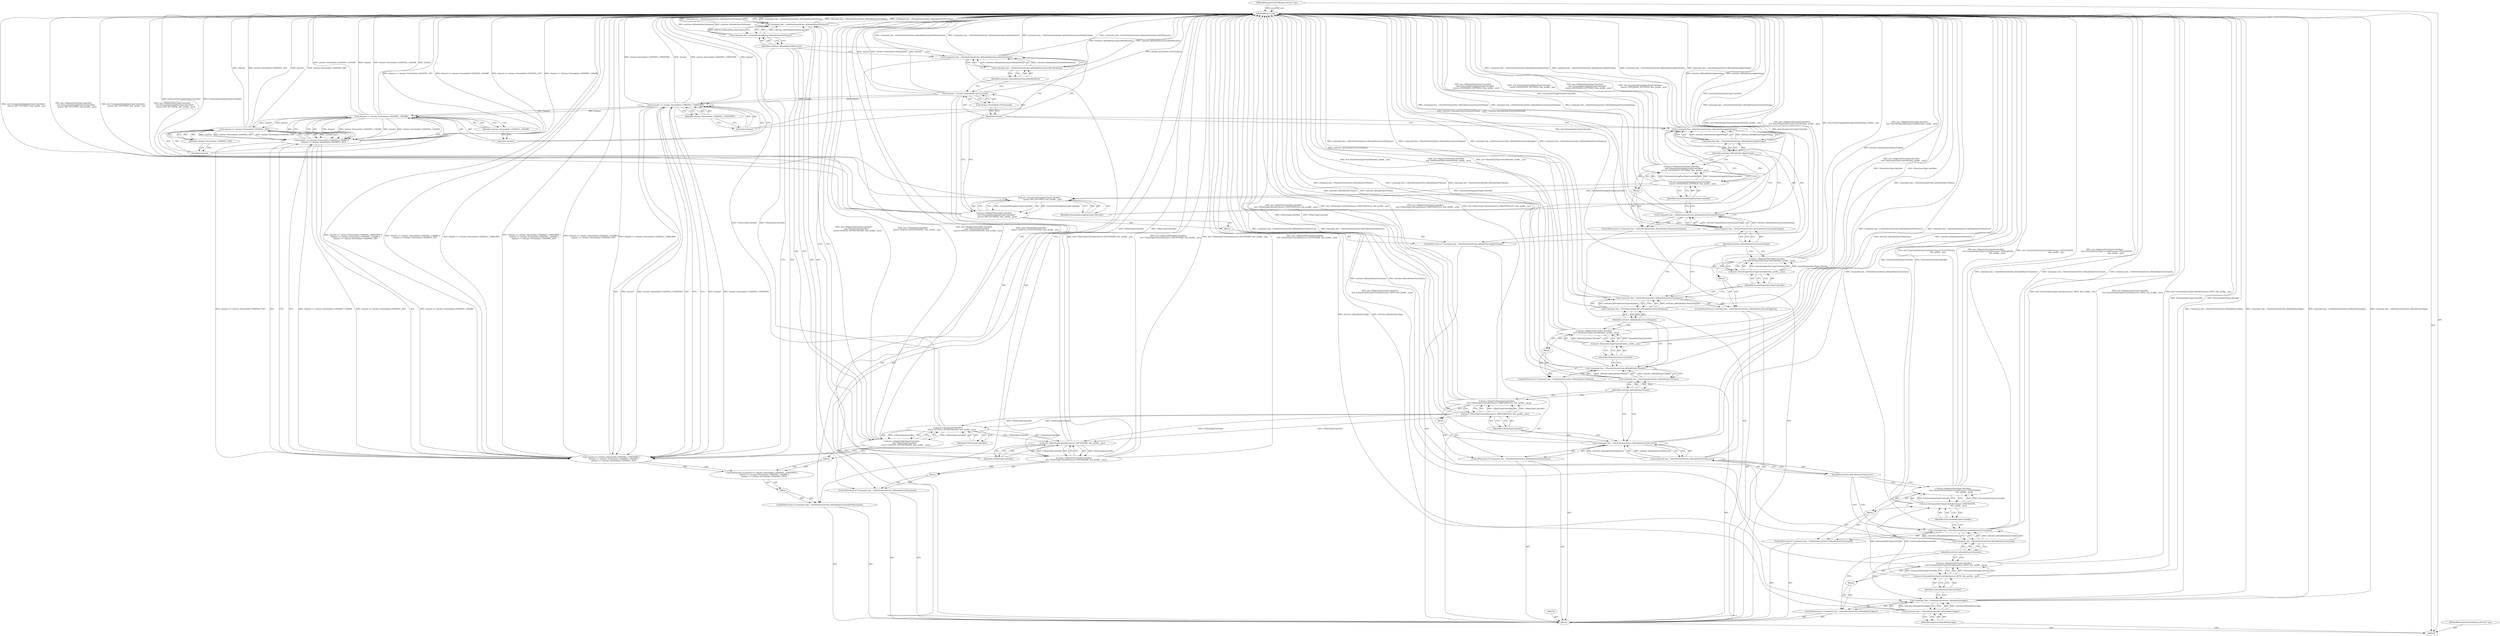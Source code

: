digraph "0_Chrome_0b53a1df69a39e0663c9e4d651de402fc3d1d10a" {
"1000192" [label="(MethodReturn,void)"];
"1000118" [label="(Identifier,ExtensionDataTypeController)"];
"1000117" [label="(Call,new ExtensionDataTypeController(syncer::EXTENSIONS,\n                                        this, profile_, pss))"];
"1000119" [label="(ControlStructure,if (!command_line_->HasSwitch(switches::kDisableSyncPreferences)))"];
"1000122" [label="(Identifier,switches::kDisableSyncPreferences)"];
"1000120" [label="(Call,!command_line_->HasSwitch(switches::kDisableSyncPreferences))"];
"1000123" [label="(Block,)"];
"1000121" [label="(Call,command_line_->HasSwitch(switches::kDisableSyncPreferences))"];
"1000124" [label="(Call,pss->RegisterDataTypeController(\n        new UIDataTypeController(syncer::PREFERENCES, this, profile_, pss)))"];
"1000126" [label="(Identifier,UIDataTypeController)"];
"1000125" [label="(Call,new UIDataTypeController(syncer::PREFERENCES, this, profile_, pss))"];
"1000102" [label="(Block,)"];
"1000101" [label="(MethodParameterIn,ProfileSyncService* pss)"];
"1000232" [label="(MethodParameterOut,ProfileSyncService* pss)"];
"1000127" [label="(ControlStructure,if (!command_line_->HasSwitch(switches::kDisableSyncThemes)))"];
"1000130" [label="(Identifier,switches::kDisableSyncThemes)"];
"1000128" [label="(Call,!command_line_->HasSwitch(switches::kDisableSyncThemes))"];
"1000131" [label="(Block,)"];
"1000129" [label="(Call,command_line_->HasSwitch(switches::kDisableSyncThemes))"];
"1000132" [label="(Call,pss->RegisterDataTypeController(\n        new ThemeDataTypeController(this, profile_, pss)))"];
"1000134" [label="(Identifier,ThemeDataTypeController)"];
"1000133" [label="(Call,new ThemeDataTypeController(this, profile_, pss))"];
"1000135" [label="(ControlStructure,if (!command_line_->HasSwitch(switches::kDisableSyncSearchEngines)))"];
"1000138" [label="(Identifier,switches::kDisableSyncSearchEngines)"];
"1000136" [label="(Call,!command_line_->HasSwitch(switches::kDisableSyncSearchEngines))"];
"1000137" [label="(Call,command_line_->HasSwitch(switches::kDisableSyncSearchEngines))"];
"1000139" [label="(Block,)"];
"1000140" [label="(Call,pss->RegisterDataTypeController(\n        new SearchEngineDataTypeController(this, profile_, pss)))"];
"1000142" [label="(Identifier,SearchEngineDataTypeController)"];
"1000141" [label="(Call,new SearchEngineDataTypeController(this, profile_, pss))"];
"1000103" [label="(ControlStructure,if (!command_line_->HasSwitch(switches::kDisableSyncApps)))"];
"1000106" [label="(Identifier,switches::kDisableSyncApps)"];
"1000104" [label="(Call,!command_line_->HasSwitch(switches::kDisableSyncApps))"];
"1000107" [label="(Block,)"];
"1000105" [label="(Call,command_line_->HasSwitch(switches::kDisableSyncApps))"];
"1000143" [label="(ControlStructure,if (!command_line_->HasSwitch(switches::kDisableSyncExtensionSettings)))"];
"1000146" [label="(Identifier,switches::kDisableSyncExtensionSettings)"];
"1000144" [label="(Call,!command_line_->HasSwitch(switches::kDisableSyncExtensionSettings))"];
"1000145" [label="(Call,command_line_->HasSwitch(switches::kDisableSyncExtensionSettings))"];
"1000147" [label="(Block,)"];
"1000148" [label="(Call,pss->RegisterDataTypeController(\n        new ExtensionSettingDataTypeController(\n            syncer::EXTENSION_SETTINGS, this, profile_, pss)))"];
"1000150" [label="(Identifier,ExtensionSettingDataTypeController)"];
"1000149" [label="(Call,new ExtensionSettingDataTypeController(\n            syncer::EXTENSION_SETTINGS, this, profile_, pss))"];
"1000151" [label="(ControlStructure,if (!command_line_->HasSwitch(switches::kDisableSyncAppSettings)))"];
"1000154" [label="(Identifier,switches::kDisableSyncAppSettings)"];
"1000152" [label="(Call,!command_line_->HasSwitch(switches::kDisableSyncAppSettings))"];
"1000155" [label="(Block,)"];
"1000153" [label="(Call,command_line_->HasSwitch(switches::kDisableSyncAppSettings))"];
"1000156" [label="(Call,pss->RegisterDataTypeController(\n        new ExtensionSettingDataTypeController(\n            syncer::APP_SETTINGS, this, profile_, pss)))"];
"1000158" [label="(Identifier,ExtensionSettingDataTypeController)"];
"1000157" [label="(Call,new ExtensionSettingDataTypeController(\n            syncer::APP_SETTINGS, this, profile_, pss))"];
"1000108" [label="(Call,pss->RegisterDataTypeController(\n        new ExtensionDataTypeController(syncer::APPS, this, profile_, pss)))"];
"1000160" [label="(Call,channel = chrome::VersionInfo::GetChannel())"];
"1000161" [label="(Identifier,channel)"];
"1000162" [label="(Call,chrome::VersionInfo::GetChannel())"];
"1000163" [label="(ControlStructure,if (!command_line_->HasSwitch(switches::kDisableSyncSyncedNotifications)))"];
"1000166" [label="(Identifier,switches::kDisableSyncSyncedNotifications)"];
"1000164" [label="(Call,!command_line_->HasSwitch(switches::kDisableSyncSyncedNotifications))"];
"1000165" [label="(Call,command_line_->HasSwitch(switches::kDisableSyncSyncedNotifications))"];
"1000167" [label="(Block,)"];
"1000172" [label="(Identifier,chrome::VersionInfo::CHANNEL_UNKNOWN)"];
"1000168" [label="(ControlStructure,if (channel == chrome::VersionInfo::CHANNEL_UNKNOWN ||\n        channel == chrome::VersionInfo::CHANNEL_CANARY ||\n        channel == chrome::VersionInfo::CHANNEL_DEV))"];
"1000169" [label="(Call,channel == chrome::VersionInfo::CHANNEL_UNKNOWN ||\n        channel == chrome::VersionInfo::CHANNEL_CANARY ||\n        channel == chrome::VersionInfo::CHANNEL_DEV)"];
"1000170" [label="(Call,channel == chrome::VersionInfo::CHANNEL_UNKNOWN)"];
"1000171" [label="(Identifier,channel)"];
"1000176" [label="(Identifier,chrome::VersionInfo::CHANNEL_CANARY)"];
"1000173" [label="(Call,channel == chrome::VersionInfo::CHANNEL_CANARY ||\n        channel == chrome::VersionInfo::CHANNEL_DEV)"];
"1000174" [label="(Call,channel == chrome::VersionInfo::CHANNEL_CANARY)"];
"1000175" [label="(Identifier,channel)"];
"1000179" [label="(Identifier,chrome::VersionInfo::CHANNEL_DEV)"];
"1000180" [label="(Block,)"];
"1000177" [label="(Call,channel == chrome::VersionInfo::CHANNEL_DEV)"];
"1000178" [label="(Identifier,channel)"];
"1000181" [label="(Call,pss->RegisterDataTypeController(\n          new UIDataTypeController(\n              syncer::SYNCED_NOTIFICATIONS, this, profile_, pss)))"];
"1000182" [label="(Call,new UIDataTypeController(\n              syncer::SYNCED_NOTIFICATIONS, this, profile_, pss))"];
"1000183" [label="(Identifier,UIDataTypeController)"];
"1000110" [label="(Identifier,ExtensionDataTypeController)"];
"1000109" [label="(Call,new ExtensionDataTypeController(syncer::APPS, this, profile_, pss))"];
"1000184" [label="(ControlStructure,if (!command_line_->HasSwitch(switches::kDisableSyncDictionary)))"];
"1000187" [label="(Identifier,switches::kDisableSyncDictionary)"];
"1000185" [label="(Call,!command_line_->HasSwitch(switches::kDisableSyncDictionary))"];
"1000188" [label="(Block,)"];
"1000186" [label="(Call,command_line_->HasSwitch(switches::kDisableSyncDictionary))"];
"1000189" [label="(Call,pss->RegisterDataTypeController(\n        new UIDataTypeController(syncer::DICTIONARY, this, profile_, pss)))"];
"1000191" [label="(Identifier,UIDataTypeController)"];
"1000190" [label="(Call,new UIDataTypeController(syncer::DICTIONARY, this, profile_, pss))"];
"1000111" [label="(ControlStructure,if (!command_line_->HasSwitch(switches::kDisableSyncExtensions)))"];
"1000114" [label="(Identifier,switches::kDisableSyncExtensions)"];
"1000112" [label="(Call,!command_line_->HasSwitch(switches::kDisableSyncExtensions))"];
"1000115" [label="(Block,)"];
"1000113" [label="(Call,command_line_->HasSwitch(switches::kDisableSyncExtensions))"];
"1000116" [label="(Call,pss->RegisterDataTypeController(\n        new ExtensionDataTypeController(syncer::EXTENSIONS,\n                                        this, profile_, pss)))"];
"1000192" -> "1000100"  [label="AST: "];
"1000192" -> "1000189"  [label="CFG: "];
"1000192" -> "1000185"  [label="CFG: "];
"1000124" -> "1000192"  [label="DDG: new UIDataTypeController(syncer::PREFERENCES, this, profile_, pss)"];
"1000124" -> "1000192"  [label="DDG: pss->RegisterDataTypeController(\n        new UIDataTypeController(syncer::PREFERENCES, this, profile_, pss))"];
"1000108" -> "1000192"  [label="DDG: pss->RegisterDataTypeController(\n        new ExtensionDataTypeController(syncer::APPS, this, profile_, pss))"];
"1000108" -> "1000192"  [label="DDG: new ExtensionDataTypeController(syncer::APPS, this, profile_, pss)"];
"1000185" -> "1000192"  [label="DDG: !command_line_->HasSwitch(switches::kDisableSyncDictionary)"];
"1000185" -> "1000192"  [label="DDG: command_line_->HasSwitch(switches::kDisableSyncDictionary)"];
"1000156" -> "1000192"  [label="DDG: new ExtensionSettingDataTypeController(\n            syncer::APP_SETTINGS, this, profile_, pss)"];
"1000156" -> "1000192"  [label="DDG: pss->RegisterDataTypeController(\n        new ExtensionSettingDataTypeController(\n            syncer::APP_SETTINGS, this, profile_, pss))"];
"1000104" -> "1000192"  [label="DDG: command_line_->HasSwitch(switches::kDisableSyncApps)"];
"1000104" -> "1000192"  [label="DDG: !command_line_->HasSwitch(switches::kDisableSyncApps)"];
"1000181" -> "1000192"  [label="DDG: pss->RegisterDataTypeController(\n          new UIDataTypeController(\n              syncer::SYNCED_NOTIFICATIONS, this, profile_, pss))"];
"1000181" -> "1000192"  [label="DDG: new UIDataTypeController(\n              syncer::SYNCED_NOTIFICATIONS, this, profile_, pss)"];
"1000152" -> "1000192"  [label="DDG: command_line_->HasSwitch(switches::kDisableSyncAppSettings)"];
"1000152" -> "1000192"  [label="DDG: !command_line_->HasSwitch(switches::kDisableSyncAppSettings)"];
"1000117" -> "1000192"  [label="DDG: ExtensionDataTypeController"];
"1000153" -> "1000192"  [label="DDG: switches::kDisableSyncAppSettings"];
"1000177" -> "1000192"  [label="DDG: channel"];
"1000177" -> "1000192"  [label="DDG: chrome::VersionInfo::CHANNEL_DEV"];
"1000116" -> "1000192"  [label="DDG: new ExtensionDataTypeController(syncer::EXTENSIONS,\n                                        this, profile_, pss)"];
"1000116" -> "1000192"  [label="DDG: pss->RegisterDataTypeController(\n        new ExtensionDataTypeController(syncer::EXTENSIONS,\n                                        this, profile_, pss))"];
"1000129" -> "1000192"  [label="DDG: switches::kDisableSyncThemes"];
"1000164" -> "1000192"  [label="DDG: !command_line_->HasSwitch(switches::kDisableSyncSyncedNotifications)"];
"1000164" -> "1000192"  [label="DDG: command_line_->HasSwitch(switches::kDisableSyncSyncedNotifications)"];
"1000125" -> "1000192"  [label="DDG: UIDataTypeController"];
"1000170" -> "1000192"  [label="DDG: chrome::VersionInfo::CHANNEL_UNKNOWN"];
"1000170" -> "1000192"  [label="DDG: channel"];
"1000186" -> "1000192"  [label="DDG: switches::kDisableSyncDictionary"];
"1000141" -> "1000192"  [label="DDG: SearchEngineDataTypeController"];
"1000169" -> "1000192"  [label="DDG: channel == chrome::VersionInfo::CHANNEL_UNKNOWN ||\n        channel == chrome::VersionInfo::CHANNEL_CANARY ||\n        channel == chrome::VersionInfo::CHANNEL_DEV"];
"1000169" -> "1000192"  [label="DDG: channel == chrome::VersionInfo::CHANNEL_CANARY ||\n        channel == chrome::VersionInfo::CHANNEL_DEV"];
"1000169" -> "1000192"  [label="DDG: channel == chrome::VersionInfo::CHANNEL_UNKNOWN"];
"1000189" -> "1000192"  [label="DDG: new UIDataTypeController(syncer::DICTIONARY, this, profile_, pss)"];
"1000189" -> "1000192"  [label="DDG: pss->RegisterDataTypeController(\n        new UIDataTypeController(syncer::DICTIONARY, this, profile_, pss))"];
"1000113" -> "1000192"  [label="DDG: switches::kDisableSyncExtensions"];
"1000132" -> "1000192"  [label="DDG: pss->RegisterDataTypeController(\n        new ThemeDataTypeController(this, profile_, pss))"];
"1000132" -> "1000192"  [label="DDG: new ThemeDataTypeController(this, profile_, pss)"];
"1000140" -> "1000192"  [label="DDG: new SearchEngineDataTypeController(this, profile_, pss)"];
"1000140" -> "1000192"  [label="DDG: pss->RegisterDataTypeController(\n        new SearchEngineDataTypeController(this, profile_, pss))"];
"1000165" -> "1000192"  [label="DDG: switches::kDisableSyncSyncedNotifications"];
"1000128" -> "1000192"  [label="DDG: command_line_->HasSwitch(switches::kDisableSyncThemes)"];
"1000128" -> "1000192"  [label="DDG: !command_line_->HasSwitch(switches::kDisableSyncThemes)"];
"1000157" -> "1000192"  [label="DDG: ExtensionSettingDataTypeController"];
"1000144" -> "1000192"  [label="DDG: !command_line_->HasSwitch(switches::kDisableSyncExtensionSettings)"];
"1000144" -> "1000192"  [label="DDG: command_line_->HasSwitch(switches::kDisableSyncExtensionSettings)"];
"1000133" -> "1000192"  [label="DDG: ThemeDataTypeController"];
"1000190" -> "1000192"  [label="DDG: UIDataTypeController"];
"1000120" -> "1000192"  [label="DDG: command_line_->HasSwitch(switches::kDisableSyncPreferences)"];
"1000120" -> "1000192"  [label="DDG: !command_line_->HasSwitch(switches::kDisableSyncPreferences)"];
"1000148" -> "1000192"  [label="DDG: new ExtensionSettingDataTypeController(\n            syncer::EXTENSION_SETTINGS, this, profile_, pss)"];
"1000148" -> "1000192"  [label="DDG: pss->RegisterDataTypeController(\n        new ExtensionSettingDataTypeController(\n            syncer::EXTENSION_SETTINGS, this, profile_, pss))"];
"1000174" -> "1000192"  [label="DDG: chrome::VersionInfo::CHANNEL_CANARY"];
"1000174" -> "1000192"  [label="DDG: channel"];
"1000112" -> "1000192"  [label="DDG: !command_line_->HasSwitch(switches::kDisableSyncExtensions)"];
"1000112" -> "1000192"  [label="DDG: command_line_->HasSwitch(switches::kDisableSyncExtensions)"];
"1000101" -> "1000192"  [label="DDG: pss"];
"1000109" -> "1000192"  [label="DDG: ExtensionDataTypeController"];
"1000136" -> "1000192"  [label="DDG: !command_line_->HasSwitch(switches::kDisableSyncSearchEngines)"];
"1000136" -> "1000192"  [label="DDG: command_line_->HasSwitch(switches::kDisableSyncSearchEngines)"];
"1000121" -> "1000192"  [label="DDG: switches::kDisableSyncPreferences"];
"1000173" -> "1000192"  [label="DDG: channel == chrome::VersionInfo::CHANNEL_DEV"];
"1000173" -> "1000192"  [label="DDG: channel == chrome::VersionInfo::CHANNEL_CANARY"];
"1000149" -> "1000192"  [label="DDG: ExtensionSettingDataTypeController"];
"1000137" -> "1000192"  [label="DDG: switches::kDisableSyncSearchEngines"];
"1000160" -> "1000192"  [label="DDG: chrome::VersionInfo::GetChannel()"];
"1000160" -> "1000192"  [label="DDG: channel"];
"1000145" -> "1000192"  [label="DDG: switches::kDisableSyncExtensionSettings"];
"1000182" -> "1000192"  [label="DDG: UIDataTypeController"];
"1000105" -> "1000192"  [label="DDG: switches::kDisableSyncApps"];
"1000118" -> "1000117"  [label="AST: "];
"1000118" -> "1000112"  [label="CFG: "];
"1000117" -> "1000118"  [label="CFG: "];
"1000117" -> "1000116"  [label="AST: "];
"1000117" -> "1000118"  [label="CFG: "];
"1000118" -> "1000117"  [label="AST: "];
"1000116" -> "1000117"  [label="CFG: "];
"1000117" -> "1000192"  [label="DDG: ExtensionDataTypeController"];
"1000117" -> "1000116"  [label="DDG: ExtensionDataTypeController"];
"1000109" -> "1000117"  [label="DDG: ExtensionDataTypeController"];
"1000119" -> "1000102"  [label="AST: "];
"1000120" -> "1000119"  [label="AST: "];
"1000123" -> "1000119"  [label="AST: "];
"1000122" -> "1000121"  [label="AST: "];
"1000122" -> "1000116"  [label="CFG: "];
"1000122" -> "1000112"  [label="CFG: "];
"1000121" -> "1000122"  [label="CFG: "];
"1000120" -> "1000119"  [label="AST: "];
"1000120" -> "1000121"  [label="CFG: "];
"1000121" -> "1000120"  [label="AST: "];
"1000126" -> "1000120"  [label="CFG: "];
"1000130" -> "1000120"  [label="CFG: "];
"1000120" -> "1000192"  [label="DDG: command_line_->HasSwitch(switches::kDisableSyncPreferences)"];
"1000120" -> "1000192"  [label="DDG: !command_line_->HasSwitch(switches::kDisableSyncPreferences)"];
"1000121" -> "1000120"  [label="DDG: switches::kDisableSyncPreferences"];
"1000123" -> "1000119"  [label="AST: "];
"1000124" -> "1000123"  [label="AST: "];
"1000121" -> "1000120"  [label="AST: "];
"1000121" -> "1000122"  [label="CFG: "];
"1000122" -> "1000121"  [label="AST: "];
"1000120" -> "1000121"  [label="CFG: "];
"1000121" -> "1000192"  [label="DDG: switches::kDisableSyncPreferences"];
"1000121" -> "1000120"  [label="DDG: switches::kDisableSyncPreferences"];
"1000124" -> "1000123"  [label="AST: "];
"1000124" -> "1000125"  [label="CFG: "];
"1000125" -> "1000124"  [label="AST: "];
"1000130" -> "1000124"  [label="CFG: "];
"1000124" -> "1000192"  [label="DDG: new UIDataTypeController(syncer::PREFERENCES, this, profile_, pss)"];
"1000124" -> "1000192"  [label="DDG: pss->RegisterDataTypeController(\n        new UIDataTypeController(syncer::PREFERENCES, this, profile_, pss))"];
"1000125" -> "1000124"  [label="DDG: UIDataTypeController"];
"1000126" -> "1000125"  [label="AST: "];
"1000126" -> "1000120"  [label="CFG: "];
"1000125" -> "1000126"  [label="CFG: "];
"1000125" -> "1000124"  [label="AST: "];
"1000125" -> "1000126"  [label="CFG: "];
"1000126" -> "1000125"  [label="AST: "];
"1000124" -> "1000125"  [label="CFG: "];
"1000125" -> "1000192"  [label="DDG: UIDataTypeController"];
"1000125" -> "1000124"  [label="DDG: UIDataTypeController"];
"1000125" -> "1000182"  [label="DDG: UIDataTypeController"];
"1000125" -> "1000190"  [label="DDG: UIDataTypeController"];
"1000102" -> "1000100"  [label="AST: "];
"1000103" -> "1000102"  [label="AST: "];
"1000111" -> "1000102"  [label="AST: "];
"1000119" -> "1000102"  [label="AST: "];
"1000127" -> "1000102"  [label="AST: "];
"1000135" -> "1000102"  [label="AST: "];
"1000143" -> "1000102"  [label="AST: "];
"1000151" -> "1000102"  [label="AST: "];
"1000159" -> "1000102"  [label="AST: "];
"1000160" -> "1000102"  [label="AST: "];
"1000163" -> "1000102"  [label="AST: "];
"1000184" -> "1000102"  [label="AST: "];
"1000101" -> "1000100"  [label="AST: "];
"1000101" -> "1000192"  [label="DDG: pss"];
"1000232" -> "1000100"  [label="AST: "];
"1000127" -> "1000102"  [label="AST: "];
"1000128" -> "1000127"  [label="AST: "];
"1000131" -> "1000127"  [label="AST: "];
"1000130" -> "1000129"  [label="AST: "];
"1000130" -> "1000124"  [label="CFG: "];
"1000130" -> "1000120"  [label="CFG: "];
"1000129" -> "1000130"  [label="CFG: "];
"1000128" -> "1000127"  [label="AST: "];
"1000128" -> "1000129"  [label="CFG: "];
"1000129" -> "1000128"  [label="AST: "];
"1000134" -> "1000128"  [label="CFG: "];
"1000138" -> "1000128"  [label="CFG: "];
"1000128" -> "1000192"  [label="DDG: command_line_->HasSwitch(switches::kDisableSyncThemes)"];
"1000128" -> "1000192"  [label="DDG: !command_line_->HasSwitch(switches::kDisableSyncThemes)"];
"1000129" -> "1000128"  [label="DDG: switches::kDisableSyncThemes"];
"1000131" -> "1000127"  [label="AST: "];
"1000132" -> "1000131"  [label="AST: "];
"1000129" -> "1000128"  [label="AST: "];
"1000129" -> "1000130"  [label="CFG: "];
"1000130" -> "1000129"  [label="AST: "];
"1000128" -> "1000129"  [label="CFG: "];
"1000129" -> "1000192"  [label="DDG: switches::kDisableSyncThemes"];
"1000129" -> "1000128"  [label="DDG: switches::kDisableSyncThemes"];
"1000132" -> "1000131"  [label="AST: "];
"1000132" -> "1000133"  [label="CFG: "];
"1000133" -> "1000132"  [label="AST: "];
"1000138" -> "1000132"  [label="CFG: "];
"1000132" -> "1000192"  [label="DDG: pss->RegisterDataTypeController(\n        new ThemeDataTypeController(this, profile_, pss))"];
"1000132" -> "1000192"  [label="DDG: new ThemeDataTypeController(this, profile_, pss)"];
"1000133" -> "1000132"  [label="DDG: ThemeDataTypeController"];
"1000134" -> "1000133"  [label="AST: "];
"1000134" -> "1000128"  [label="CFG: "];
"1000133" -> "1000134"  [label="CFG: "];
"1000133" -> "1000132"  [label="AST: "];
"1000133" -> "1000134"  [label="CFG: "];
"1000134" -> "1000133"  [label="AST: "];
"1000132" -> "1000133"  [label="CFG: "];
"1000133" -> "1000192"  [label="DDG: ThemeDataTypeController"];
"1000133" -> "1000132"  [label="DDG: ThemeDataTypeController"];
"1000135" -> "1000102"  [label="AST: "];
"1000136" -> "1000135"  [label="AST: "];
"1000139" -> "1000135"  [label="AST: "];
"1000138" -> "1000137"  [label="AST: "];
"1000138" -> "1000132"  [label="CFG: "];
"1000138" -> "1000128"  [label="CFG: "];
"1000137" -> "1000138"  [label="CFG: "];
"1000136" -> "1000135"  [label="AST: "];
"1000136" -> "1000137"  [label="CFG: "];
"1000137" -> "1000136"  [label="AST: "];
"1000142" -> "1000136"  [label="CFG: "];
"1000146" -> "1000136"  [label="CFG: "];
"1000136" -> "1000192"  [label="DDG: !command_line_->HasSwitch(switches::kDisableSyncSearchEngines)"];
"1000136" -> "1000192"  [label="DDG: command_line_->HasSwitch(switches::kDisableSyncSearchEngines)"];
"1000137" -> "1000136"  [label="DDG: switches::kDisableSyncSearchEngines"];
"1000137" -> "1000136"  [label="AST: "];
"1000137" -> "1000138"  [label="CFG: "];
"1000138" -> "1000137"  [label="AST: "];
"1000136" -> "1000137"  [label="CFG: "];
"1000137" -> "1000192"  [label="DDG: switches::kDisableSyncSearchEngines"];
"1000137" -> "1000136"  [label="DDG: switches::kDisableSyncSearchEngines"];
"1000139" -> "1000135"  [label="AST: "];
"1000140" -> "1000139"  [label="AST: "];
"1000140" -> "1000139"  [label="AST: "];
"1000140" -> "1000141"  [label="CFG: "];
"1000141" -> "1000140"  [label="AST: "];
"1000146" -> "1000140"  [label="CFG: "];
"1000140" -> "1000192"  [label="DDG: new SearchEngineDataTypeController(this, profile_, pss)"];
"1000140" -> "1000192"  [label="DDG: pss->RegisterDataTypeController(\n        new SearchEngineDataTypeController(this, profile_, pss))"];
"1000141" -> "1000140"  [label="DDG: SearchEngineDataTypeController"];
"1000142" -> "1000141"  [label="AST: "];
"1000142" -> "1000136"  [label="CFG: "];
"1000141" -> "1000142"  [label="CFG: "];
"1000141" -> "1000140"  [label="AST: "];
"1000141" -> "1000142"  [label="CFG: "];
"1000142" -> "1000141"  [label="AST: "];
"1000140" -> "1000141"  [label="CFG: "];
"1000141" -> "1000192"  [label="DDG: SearchEngineDataTypeController"];
"1000141" -> "1000140"  [label="DDG: SearchEngineDataTypeController"];
"1000103" -> "1000102"  [label="AST: "];
"1000104" -> "1000103"  [label="AST: "];
"1000107" -> "1000103"  [label="AST: "];
"1000106" -> "1000105"  [label="AST: "];
"1000106" -> "1000100"  [label="CFG: "];
"1000105" -> "1000106"  [label="CFG: "];
"1000104" -> "1000103"  [label="AST: "];
"1000104" -> "1000105"  [label="CFG: "];
"1000105" -> "1000104"  [label="AST: "];
"1000110" -> "1000104"  [label="CFG: "];
"1000114" -> "1000104"  [label="CFG: "];
"1000104" -> "1000192"  [label="DDG: command_line_->HasSwitch(switches::kDisableSyncApps)"];
"1000104" -> "1000192"  [label="DDG: !command_line_->HasSwitch(switches::kDisableSyncApps)"];
"1000105" -> "1000104"  [label="DDG: switches::kDisableSyncApps"];
"1000107" -> "1000103"  [label="AST: "];
"1000108" -> "1000107"  [label="AST: "];
"1000105" -> "1000104"  [label="AST: "];
"1000105" -> "1000106"  [label="CFG: "];
"1000106" -> "1000105"  [label="AST: "];
"1000104" -> "1000105"  [label="CFG: "];
"1000105" -> "1000192"  [label="DDG: switches::kDisableSyncApps"];
"1000105" -> "1000104"  [label="DDG: switches::kDisableSyncApps"];
"1000143" -> "1000102"  [label="AST: "];
"1000144" -> "1000143"  [label="AST: "];
"1000147" -> "1000143"  [label="AST: "];
"1000146" -> "1000145"  [label="AST: "];
"1000146" -> "1000140"  [label="CFG: "];
"1000146" -> "1000136"  [label="CFG: "];
"1000145" -> "1000146"  [label="CFG: "];
"1000144" -> "1000143"  [label="AST: "];
"1000144" -> "1000145"  [label="CFG: "];
"1000145" -> "1000144"  [label="AST: "];
"1000150" -> "1000144"  [label="CFG: "];
"1000154" -> "1000144"  [label="CFG: "];
"1000144" -> "1000192"  [label="DDG: !command_line_->HasSwitch(switches::kDisableSyncExtensionSettings)"];
"1000144" -> "1000192"  [label="DDG: command_line_->HasSwitch(switches::kDisableSyncExtensionSettings)"];
"1000145" -> "1000144"  [label="DDG: switches::kDisableSyncExtensionSettings"];
"1000145" -> "1000144"  [label="AST: "];
"1000145" -> "1000146"  [label="CFG: "];
"1000146" -> "1000145"  [label="AST: "];
"1000144" -> "1000145"  [label="CFG: "];
"1000145" -> "1000192"  [label="DDG: switches::kDisableSyncExtensionSettings"];
"1000145" -> "1000144"  [label="DDG: switches::kDisableSyncExtensionSettings"];
"1000147" -> "1000143"  [label="AST: "];
"1000148" -> "1000147"  [label="AST: "];
"1000148" -> "1000147"  [label="AST: "];
"1000148" -> "1000149"  [label="CFG: "];
"1000149" -> "1000148"  [label="AST: "];
"1000154" -> "1000148"  [label="CFG: "];
"1000148" -> "1000192"  [label="DDG: new ExtensionSettingDataTypeController(\n            syncer::EXTENSION_SETTINGS, this, profile_, pss)"];
"1000148" -> "1000192"  [label="DDG: pss->RegisterDataTypeController(\n        new ExtensionSettingDataTypeController(\n            syncer::EXTENSION_SETTINGS, this, profile_, pss))"];
"1000149" -> "1000148"  [label="DDG: ExtensionSettingDataTypeController"];
"1000150" -> "1000149"  [label="AST: "];
"1000150" -> "1000144"  [label="CFG: "];
"1000149" -> "1000150"  [label="CFG: "];
"1000149" -> "1000148"  [label="AST: "];
"1000149" -> "1000150"  [label="CFG: "];
"1000150" -> "1000149"  [label="AST: "];
"1000148" -> "1000149"  [label="CFG: "];
"1000149" -> "1000192"  [label="DDG: ExtensionSettingDataTypeController"];
"1000149" -> "1000148"  [label="DDG: ExtensionSettingDataTypeController"];
"1000149" -> "1000157"  [label="DDG: ExtensionSettingDataTypeController"];
"1000151" -> "1000102"  [label="AST: "];
"1000152" -> "1000151"  [label="AST: "];
"1000155" -> "1000151"  [label="AST: "];
"1000154" -> "1000153"  [label="AST: "];
"1000154" -> "1000148"  [label="CFG: "];
"1000154" -> "1000144"  [label="CFG: "];
"1000153" -> "1000154"  [label="CFG: "];
"1000152" -> "1000151"  [label="AST: "];
"1000152" -> "1000153"  [label="CFG: "];
"1000153" -> "1000152"  [label="AST: "];
"1000158" -> "1000152"  [label="CFG: "];
"1000161" -> "1000152"  [label="CFG: "];
"1000152" -> "1000192"  [label="DDG: command_line_->HasSwitch(switches::kDisableSyncAppSettings)"];
"1000152" -> "1000192"  [label="DDG: !command_line_->HasSwitch(switches::kDisableSyncAppSettings)"];
"1000153" -> "1000152"  [label="DDG: switches::kDisableSyncAppSettings"];
"1000155" -> "1000151"  [label="AST: "];
"1000156" -> "1000155"  [label="AST: "];
"1000153" -> "1000152"  [label="AST: "];
"1000153" -> "1000154"  [label="CFG: "];
"1000154" -> "1000153"  [label="AST: "];
"1000152" -> "1000153"  [label="CFG: "];
"1000153" -> "1000192"  [label="DDG: switches::kDisableSyncAppSettings"];
"1000153" -> "1000152"  [label="DDG: switches::kDisableSyncAppSettings"];
"1000156" -> "1000155"  [label="AST: "];
"1000156" -> "1000157"  [label="CFG: "];
"1000157" -> "1000156"  [label="AST: "];
"1000161" -> "1000156"  [label="CFG: "];
"1000156" -> "1000192"  [label="DDG: new ExtensionSettingDataTypeController(\n            syncer::APP_SETTINGS, this, profile_, pss)"];
"1000156" -> "1000192"  [label="DDG: pss->RegisterDataTypeController(\n        new ExtensionSettingDataTypeController(\n            syncer::APP_SETTINGS, this, profile_, pss))"];
"1000157" -> "1000156"  [label="DDG: ExtensionSettingDataTypeController"];
"1000158" -> "1000157"  [label="AST: "];
"1000158" -> "1000152"  [label="CFG: "];
"1000157" -> "1000158"  [label="CFG: "];
"1000157" -> "1000156"  [label="AST: "];
"1000157" -> "1000158"  [label="CFG: "];
"1000158" -> "1000157"  [label="AST: "];
"1000156" -> "1000157"  [label="CFG: "];
"1000157" -> "1000192"  [label="DDG: ExtensionSettingDataTypeController"];
"1000157" -> "1000156"  [label="DDG: ExtensionSettingDataTypeController"];
"1000149" -> "1000157"  [label="DDG: ExtensionSettingDataTypeController"];
"1000108" -> "1000107"  [label="AST: "];
"1000108" -> "1000109"  [label="CFG: "];
"1000109" -> "1000108"  [label="AST: "];
"1000114" -> "1000108"  [label="CFG: "];
"1000108" -> "1000192"  [label="DDG: pss->RegisterDataTypeController(\n        new ExtensionDataTypeController(syncer::APPS, this, profile_, pss))"];
"1000108" -> "1000192"  [label="DDG: new ExtensionDataTypeController(syncer::APPS, this, profile_, pss)"];
"1000109" -> "1000108"  [label="DDG: ExtensionDataTypeController"];
"1000160" -> "1000102"  [label="AST: "];
"1000160" -> "1000162"  [label="CFG: "];
"1000161" -> "1000160"  [label="AST: "];
"1000162" -> "1000160"  [label="AST: "];
"1000166" -> "1000160"  [label="CFG: "];
"1000160" -> "1000192"  [label="DDG: chrome::VersionInfo::GetChannel()"];
"1000160" -> "1000192"  [label="DDG: channel"];
"1000160" -> "1000170"  [label="DDG: channel"];
"1000161" -> "1000160"  [label="AST: "];
"1000161" -> "1000156"  [label="CFG: "];
"1000161" -> "1000152"  [label="CFG: "];
"1000162" -> "1000161"  [label="CFG: "];
"1000162" -> "1000160"  [label="AST: "];
"1000162" -> "1000161"  [label="CFG: "];
"1000160" -> "1000162"  [label="CFG: "];
"1000163" -> "1000102"  [label="AST: "];
"1000164" -> "1000163"  [label="AST: "];
"1000167" -> "1000163"  [label="AST: "];
"1000166" -> "1000165"  [label="AST: "];
"1000166" -> "1000160"  [label="CFG: "];
"1000165" -> "1000166"  [label="CFG: "];
"1000164" -> "1000163"  [label="AST: "];
"1000164" -> "1000165"  [label="CFG: "];
"1000165" -> "1000164"  [label="AST: "];
"1000171" -> "1000164"  [label="CFG: "];
"1000187" -> "1000164"  [label="CFG: "];
"1000164" -> "1000192"  [label="DDG: !command_line_->HasSwitch(switches::kDisableSyncSyncedNotifications)"];
"1000164" -> "1000192"  [label="DDG: command_line_->HasSwitch(switches::kDisableSyncSyncedNotifications)"];
"1000165" -> "1000164"  [label="DDG: switches::kDisableSyncSyncedNotifications"];
"1000165" -> "1000164"  [label="AST: "];
"1000165" -> "1000166"  [label="CFG: "];
"1000166" -> "1000165"  [label="AST: "];
"1000164" -> "1000165"  [label="CFG: "];
"1000165" -> "1000192"  [label="DDG: switches::kDisableSyncSyncedNotifications"];
"1000165" -> "1000164"  [label="DDG: switches::kDisableSyncSyncedNotifications"];
"1000167" -> "1000163"  [label="AST: "];
"1000168" -> "1000167"  [label="AST: "];
"1000172" -> "1000170"  [label="AST: "];
"1000172" -> "1000171"  [label="CFG: "];
"1000170" -> "1000172"  [label="CFG: "];
"1000168" -> "1000167"  [label="AST: "];
"1000169" -> "1000168"  [label="AST: "];
"1000180" -> "1000168"  [label="AST: "];
"1000169" -> "1000168"  [label="AST: "];
"1000169" -> "1000170"  [label="CFG: "];
"1000169" -> "1000173"  [label="CFG: "];
"1000170" -> "1000169"  [label="AST: "];
"1000173" -> "1000169"  [label="AST: "];
"1000183" -> "1000169"  [label="CFG: "];
"1000187" -> "1000169"  [label="CFG: "];
"1000169" -> "1000192"  [label="DDG: channel == chrome::VersionInfo::CHANNEL_UNKNOWN ||\n        channel == chrome::VersionInfo::CHANNEL_CANARY ||\n        channel == chrome::VersionInfo::CHANNEL_DEV"];
"1000169" -> "1000192"  [label="DDG: channel == chrome::VersionInfo::CHANNEL_CANARY ||\n        channel == chrome::VersionInfo::CHANNEL_DEV"];
"1000169" -> "1000192"  [label="DDG: channel == chrome::VersionInfo::CHANNEL_UNKNOWN"];
"1000170" -> "1000169"  [label="DDG: channel"];
"1000170" -> "1000169"  [label="DDG: chrome::VersionInfo::CHANNEL_UNKNOWN"];
"1000173" -> "1000169"  [label="DDG: channel == chrome::VersionInfo::CHANNEL_CANARY"];
"1000173" -> "1000169"  [label="DDG: channel == chrome::VersionInfo::CHANNEL_DEV"];
"1000170" -> "1000169"  [label="AST: "];
"1000170" -> "1000172"  [label="CFG: "];
"1000171" -> "1000170"  [label="AST: "];
"1000172" -> "1000170"  [label="AST: "];
"1000175" -> "1000170"  [label="CFG: "];
"1000169" -> "1000170"  [label="CFG: "];
"1000170" -> "1000192"  [label="DDG: chrome::VersionInfo::CHANNEL_UNKNOWN"];
"1000170" -> "1000192"  [label="DDG: channel"];
"1000170" -> "1000169"  [label="DDG: channel"];
"1000170" -> "1000169"  [label="DDG: chrome::VersionInfo::CHANNEL_UNKNOWN"];
"1000160" -> "1000170"  [label="DDG: channel"];
"1000170" -> "1000174"  [label="DDG: channel"];
"1000171" -> "1000170"  [label="AST: "];
"1000171" -> "1000164"  [label="CFG: "];
"1000172" -> "1000171"  [label="CFG: "];
"1000176" -> "1000174"  [label="AST: "];
"1000176" -> "1000175"  [label="CFG: "];
"1000174" -> "1000176"  [label="CFG: "];
"1000173" -> "1000169"  [label="AST: "];
"1000173" -> "1000174"  [label="CFG: "];
"1000173" -> "1000177"  [label="CFG: "];
"1000174" -> "1000173"  [label="AST: "];
"1000177" -> "1000173"  [label="AST: "];
"1000169" -> "1000173"  [label="CFG: "];
"1000173" -> "1000192"  [label="DDG: channel == chrome::VersionInfo::CHANNEL_DEV"];
"1000173" -> "1000192"  [label="DDG: channel == chrome::VersionInfo::CHANNEL_CANARY"];
"1000173" -> "1000169"  [label="DDG: channel == chrome::VersionInfo::CHANNEL_CANARY"];
"1000173" -> "1000169"  [label="DDG: channel == chrome::VersionInfo::CHANNEL_DEV"];
"1000174" -> "1000173"  [label="DDG: channel"];
"1000174" -> "1000173"  [label="DDG: chrome::VersionInfo::CHANNEL_CANARY"];
"1000177" -> "1000173"  [label="DDG: channel"];
"1000177" -> "1000173"  [label="DDG: chrome::VersionInfo::CHANNEL_DEV"];
"1000174" -> "1000173"  [label="AST: "];
"1000174" -> "1000176"  [label="CFG: "];
"1000175" -> "1000174"  [label="AST: "];
"1000176" -> "1000174"  [label="AST: "];
"1000178" -> "1000174"  [label="CFG: "];
"1000173" -> "1000174"  [label="CFG: "];
"1000174" -> "1000192"  [label="DDG: chrome::VersionInfo::CHANNEL_CANARY"];
"1000174" -> "1000192"  [label="DDG: channel"];
"1000174" -> "1000173"  [label="DDG: channel"];
"1000174" -> "1000173"  [label="DDG: chrome::VersionInfo::CHANNEL_CANARY"];
"1000170" -> "1000174"  [label="DDG: channel"];
"1000174" -> "1000177"  [label="DDG: channel"];
"1000175" -> "1000174"  [label="AST: "];
"1000175" -> "1000170"  [label="CFG: "];
"1000176" -> "1000175"  [label="CFG: "];
"1000179" -> "1000177"  [label="AST: "];
"1000179" -> "1000178"  [label="CFG: "];
"1000177" -> "1000179"  [label="CFG: "];
"1000180" -> "1000168"  [label="AST: "];
"1000181" -> "1000180"  [label="AST: "];
"1000177" -> "1000173"  [label="AST: "];
"1000177" -> "1000179"  [label="CFG: "];
"1000178" -> "1000177"  [label="AST: "];
"1000179" -> "1000177"  [label="AST: "];
"1000173" -> "1000177"  [label="CFG: "];
"1000177" -> "1000192"  [label="DDG: channel"];
"1000177" -> "1000192"  [label="DDG: chrome::VersionInfo::CHANNEL_DEV"];
"1000177" -> "1000173"  [label="DDG: channel"];
"1000177" -> "1000173"  [label="DDG: chrome::VersionInfo::CHANNEL_DEV"];
"1000174" -> "1000177"  [label="DDG: channel"];
"1000178" -> "1000177"  [label="AST: "];
"1000178" -> "1000174"  [label="CFG: "];
"1000179" -> "1000178"  [label="CFG: "];
"1000181" -> "1000180"  [label="AST: "];
"1000181" -> "1000182"  [label="CFG: "];
"1000182" -> "1000181"  [label="AST: "];
"1000187" -> "1000181"  [label="CFG: "];
"1000181" -> "1000192"  [label="DDG: pss->RegisterDataTypeController(\n          new UIDataTypeController(\n              syncer::SYNCED_NOTIFICATIONS, this, profile_, pss))"];
"1000181" -> "1000192"  [label="DDG: new UIDataTypeController(\n              syncer::SYNCED_NOTIFICATIONS, this, profile_, pss)"];
"1000182" -> "1000181"  [label="DDG: UIDataTypeController"];
"1000182" -> "1000181"  [label="AST: "];
"1000182" -> "1000183"  [label="CFG: "];
"1000183" -> "1000182"  [label="AST: "];
"1000181" -> "1000182"  [label="CFG: "];
"1000182" -> "1000192"  [label="DDG: UIDataTypeController"];
"1000182" -> "1000181"  [label="DDG: UIDataTypeController"];
"1000125" -> "1000182"  [label="DDG: UIDataTypeController"];
"1000182" -> "1000190"  [label="DDG: UIDataTypeController"];
"1000183" -> "1000182"  [label="AST: "];
"1000183" -> "1000169"  [label="CFG: "];
"1000182" -> "1000183"  [label="CFG: "];
"1000110" -> "1000109"  [label="AST: "];
"1000110" -> "1000104"  [label="CFG: "];
"1000109" -> "1000110"  [label="CFG: "];
"1000109" -> "1000108"  [label="AST: "];
"1000109" -> "1000110"  [label="CFG: "];
"1000110" -> "1000109"  [label="AST: "];
"1000108" -> "1000109"  [label="CFG: "];
"1000109" -> "1000192"  [label="DDG: ExtensionDataTypeController"];
"1000109" -> "1000108"  [label="DDG: ExtensionDataTypeController"];
"1000109" -> "1000117"  [label="DDG: ExtensionDataTypeController"];
"1000184" -> "1000102"  [label="AST: "];
"1000185" -> "1000184"  [label="AST: "];
"1000188" -> "1000184"  [label="AST: "];
"1000187" -> "1000186"  [label="AST: "];
"1000187" -> "1000181"  [label="CFG: "];
"1000187" -> "1000169"  [label="CFG: "];
"1000187" -> "1000164"  [label="CFG: "];
"1000186" -> "1000187"  [label="CFG: "];
"1000185" -> "1000184"  [label="AST: "];
"1000185" -> "1000186"  [label="CFG: "];
"1000186" -> "1000185"  [label="AST: "];
"1000191" -> "1000185"  [label="CFG: "];
"1000192" -> "1000185"  [label="CFG: "];
"1000185" -> "1000192"  [label="DDG: !command_line_->HasSwitch(switches::kDisableSyncDictionary)"];
"1000185" -> "1000192"  [label="DDG: command_line_->HasSwitch(switches::kDisableSyncDictionary)"];
"1000186" -> "1000185"  [label="DDG: switches::kDisableSyncDictionary"];
"1000188" -> "1000184"  [label="AST: "];
"1000189" -> "1000188"  [label="AST: "];
"1000186" -> "1000185"  [label="AST: "];
"1000186" -> "1000187"  [label="CFG: "];
"1000187" -> "1000186"  [label="AST: "];
"1000185" -> "1000186"  [label="CFG: "];
"1000186" -> "1000192"  [label="DDG: switches::kDisableSyncDictionary"];
"1000186" -> "1000185"  [label="DDG: switches::kDisableSyncDictionary"];
"1000189" -> "1000188"  [label="AST: "];
"1000189" -> "1000190"  [label="CFG: "];
"1000190" -> "1000189"  [label="AST: "];
"1000192" -> "1000189"  [label="CFG: "];
"1000189" -> "1000192"  [label="DDG: new UIDataTypeController(syncer::DICTIONARY, this, profile_, pss)"];
"1000189" -> "1000192"  [label="DDG: pss->RegisterDataTypeController(\n        new UIDataTypeController(syncer::DICTIONARY, this, profile_, pss))"];
"1000190" -> "1000189"  [label="DDG: UIDataTypeController"];
"1000191" -> "1000190"  [label="AST: "];
"1000191" -> "1000185"  [label="CFG: "];
"1000190" -> "1000191"  [label="CFG: "];
"1000190" -> "1000189"  [label="AST: "];
"1000190" -> "1000191"  [label="CFG: "];
"1000191" -> "1000190"  [label="AST: "];
"1000189" -> "1000190"  [label="CFG: "];
"1000190" -> "1000192"  [label="DDG: UIDataTypeController"];
"1000190" -> "1000189"  [label="DDG: UIDataTypeController"];
"1000125" -> "1000190"  [label="DDG: UIDataTypeController"];
"1000182" -> "1000190"  [label="DDG: UIDataTypeController"];
"1000111" -> "1000102"  [label="AST: "];
"1000112" -> "1000111"  [label="AST: "];
"1000115" -> "1000111"  [label="AST: "];
"1000114" -> "1000113"  [label="AST: "];
"1000114" -> "1000108"  [label="CFG: "];
"1000114" -> "1000104"  [label="CFG: "];
"1000113" -> "1000114"  [label="CFG: "];
"1000112" -> "1000111"  [label="AST: "];
"1000112" -> "1000113"  [label="CFG: "];
"1000113" -> "1000112"  [label="AST: "];
"1000118" -> "1000112"  [label="CFG: "];
"1000122" -> "1000112"  [label="CFG: "];
"1000112" -> "1000192"  [label="DDG: !command_line_->HasSwitch(switches::kDisableSyncExtensions)"];
"1000112" -> "1000192"  [label="DDG: command_line_->HasSwitch(switches::kDisableSyncExtensions)"];
"1000113" -> "1000112"  [label="DDG: switches::kDisableSyncExtensions"];
"1000115" -> "1000111"  [label="AST: "];
"1000116" -> "1000115"  [label="AST: "];
"1000113" -> "1000112"  [label="AST: "];
"1000113" -> "1000114"  [label="CFG: "];
"1000114" -> "1000113"  [label="AST: "];
"1000112" -> "1000113"  [label="CFG: "];
"1000113" -> "1000192"  [label="DDG: switches::kDisableSyncExtensions"];
"1000113" -> "1000112"  [label="DDG: switches::kDisableSyncExtensions"];
"1000116" -> "1000115"  [label="AST: "];
"1000116" -> "1000117"  [label="CFG: "];
"1000117" -> "1000116"  [label="AST: "];
"1000122" -> "1000116"  [label="CFG: "];
"1000116" -> "1000192"  [label="DDG: new ExtensionDataTypeController(syncer::EXTENSIONS,\n                                        this, profile_, pss)"];
"1000116" -> "1000192"  [label="DDG: pss->RegisterDataTypeController(\n        new ExtensionDataTypeController(syncer::EXTENSIONS,\n                                        this, profile_, pss))"];
"1000117" -> "1000116"  [label="DDG: ExtensionDataTypeController"];
}
